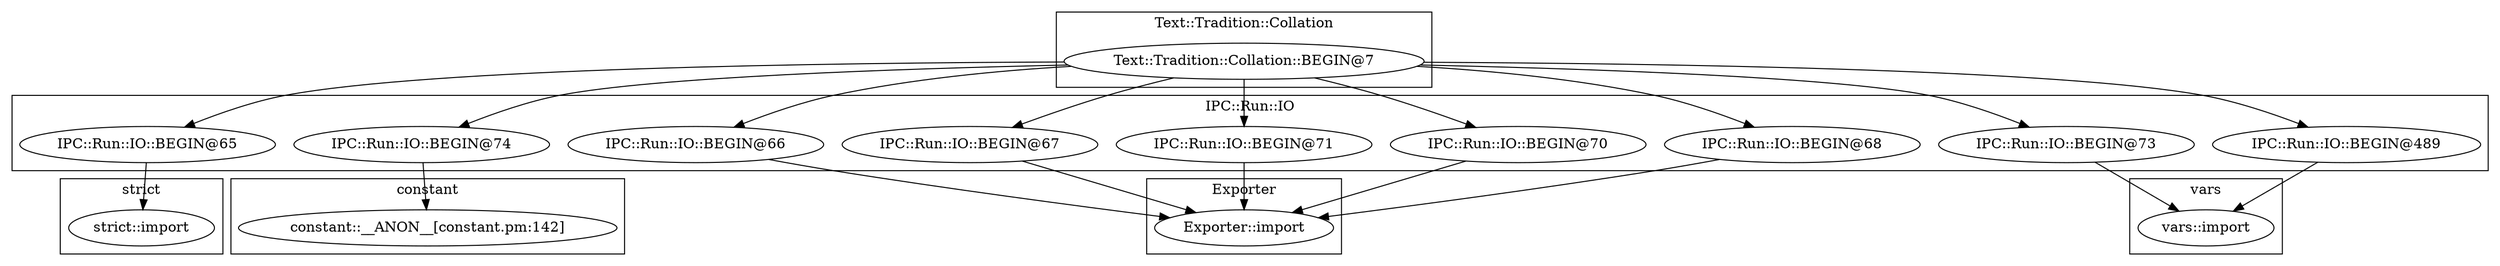 digraph {
graph [overlap=false]
subgraph cluster_Text_Tradition_Collation {
	label="Text::Tradition::Collation";
	"Text::Tradition::Collation::BEGIN@7";
}
subgraph cluster_constant {
	label="constant";
	"constant::__ANON__[constant.pm:142]";
}
subgraph cluster_IPC_Run_IO {
	label="IPC::Run::IO";
	"IPC::Run::IO::BEGIN@65";
	"IPC::Run::IO::BEGIN@74";
	"IPC::Run::IO::BEGIN@71";
	"IPC::Run::IO::BEGIN@67";
	"IPC::Run::IO::BEGIN@66";
	"IPC::Run::IO::BEGIN@68";
	"IPC::Run::IO::BEGIN@73";
	"IPC::Run::IO::BEGIN@489";
	"IPC::Run::IO::BEGIN@70";
}
subgraph cluster_Exporter {
	label="Exporter";
	"Exporter::import";
}
subgraph cluster_vars {
	label="vars";
	"vars::import";
}
subgraph cluster_strict {
	label="strict";
	"strict::import";
}
"Text::Tradition::Collation::BEGIN@7" -> "IPC::Run::IO::BEGIN@70";
"Text::Tradition::Collation::BEGIN@7" -> "IPC::Run::IO::BEGIN@66";
"IPC::Run::IO::BEGIN@65" -> "strict::import";
"Text::Tradition::Collation::BEGIN@7" -> "IPC::Run::IO::BEGIN@68";
"Text::Tradition::Collation::BEGIN@7" -> "IPC::Run::IO::BEGIN@74";
"IPC::Run::IO::BEGIN@70" -> "Exporter::import";
"IPC::Run::IO::BEGIN@66" -> "Exporter::import";
"IPC::Run::IO::BEGIN@71" -> "Exporter::import";
"IPC::Run::IO::BEGIN@68" -> "Exporter::import";
"IPC::Run::IO::BEGIN@67" -> "Exporter::import";
"Text::Tradition::Collation::BEGIN@7" -> "IPC::Run::IO::BEGIN@65";
"IPC::Run::IO::BEGIN@73" -> "vars::import";
"IPC::Run::IO::BEGIN@489" -> "vars::import";
"Text::Tradition::Collation::BEGIN@7" -> "IPC::Run::IO::BEGIN@71";
"Text::Tradition::Collation::BEGIN@7" -> "IPC::Run::IO::BEGIN@73";
"IPC::Run::IO::BEGIN@74" -> "constant::__ANON__[constant.pm:142]";
"Text::Tradition::Collation::BEGIN@7" -> "IPC::Run::IO::BEGIN@489";
"Text::Tradition::Collation::BEGIN@7" -> "IPC::Run::IO::BEGIN@67";
}
